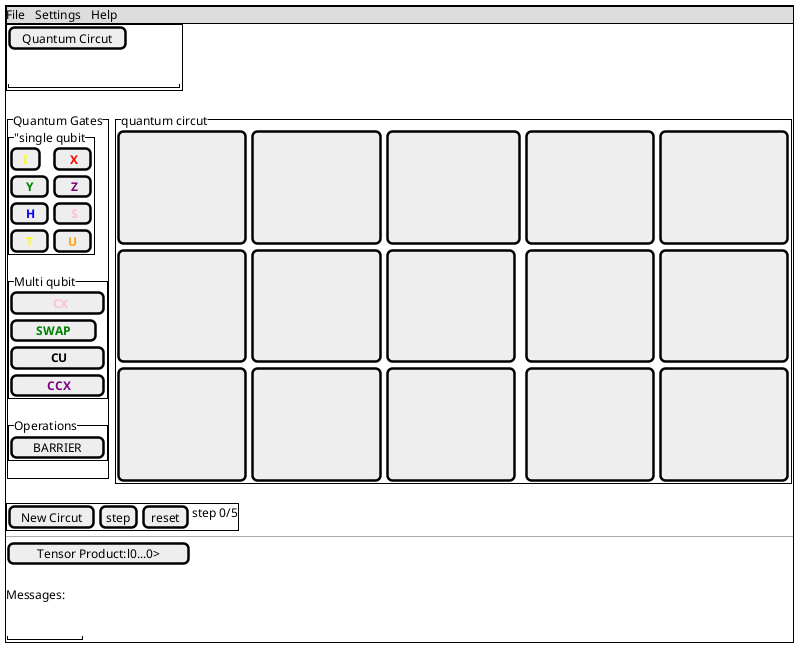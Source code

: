 @startsalt
 {+
 {* File | Settings | Help }
{+
[Quantum Circut]
 .
"                     "
 }
 .
  {{^"Quantum Gates"

 {^"single qubit
 [ <b><color:yellow>I ]|[<b><color:red> X  ] 
 [ <b><color:green>Y  ]|[<b><color:purple> Z  ]
 [<b><color:blue> H  ]|[<b><color:pink> S  ]
 [ <b><color:yellow>T  ]|[ <b><color:orange>U  ]
 }
 {^"Multi qubit"
 [  <b><color:pink>  CX     ] 
 [  <b><color:green>SWAP    ]
 [  <b><color:darkpink> CU      ] 
 [  <b><color:purple> CCX     ]  
 }
 {^"Operations"
 [   BARRIER ]
 }}|.|{^"quantum circut"
 [<size 79>      </size>]|[<size 79>      </size>]| [<size 79 >      </size>]|[<size 79>      </size>]|[<size 79>      </size>]
|[<size 79>      </size>]|[<size 79>      </size>]| [<size 79>      </size>]|[<size 79>      </size>]|[<size 79>      </size>]
|[<size 79>      </size>]|[<size 79>      </size>]| [<size 79>      </size>]|[<size 79>      </size>]|[<size 79>      </size>]
 }}

 {^
[New Circut]|[step]|[reset]|step 0/5
 }
 --
 [Tensor Product:l0...0>]
 .
 Messages:
 .
 "         "
 }
 
 @endsalt